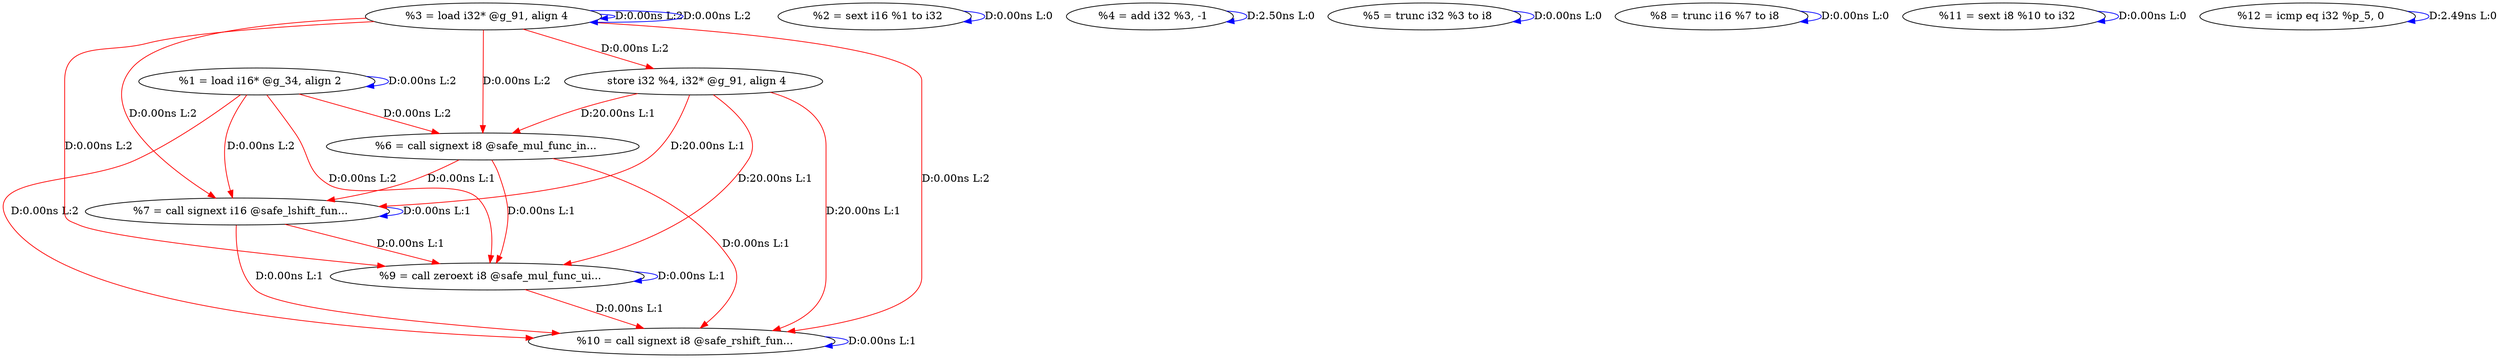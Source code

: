 digraph {
Node0x2d78af0[label="  %1 = load i16* @g_34, align 2"];
Node0x2d78af0 -> Node0x2d78af0[label="D:0.00ns L:2",color=blue];
Node0x2d79530[label="  %6 = call signext i8 @safe_mul_func_in..."];
Node0x2d78af0 -> Node0x2d79530[label="D:0.00ns L:2",color=red];
Node0x2d79610[label="  %7 = call signext i16 @safe_lshift_fun..."];
Node0x2d78af0 -> Node0x2d79610[label="D:0.00ns L:2",color=red];
Node0x2d797d0[label="  %9 = call zeroext i8 @safe_mul_func_ui..."];
Node0x2d78af0 -> Node0x2d797d0[label="D:0.00ns L:2",color=red];
Node0x2d798b0[label="  %10 = call signext i8 @safe_rshift_fun..."];
Node0x2d78af0 -> Node0x2d798b0[label="D:0.00ns L:2",color=red];
Node0x2d78fe0[label="  %2 = sext i16 %1 to i32"];
Node0x2d78fe0 -> Node0x2d78fe0[label="D:0.00ns L:0",color=blue];
Node0x2d79120[label="  %3 = load i32* @g_91, align 4"];
Node0x2d79120 -> Node0x2d79120[label="D:0.00ns L:2",color=blue];
Node0x2d79120 -> Node0x2d79120[label="D:0.00ns L:2",color=blue];
Node0x2d79370[label="  store i32 %4, i32* @g_91, align 4"];
Node0x2d79120 -> Node0x2d79370[label="D:0.00ns L:2",color=red];
Node0x2d79120 -> Node0x2d79530[label="D:0.00ns L:2",color=red];
Node0x2d79120 -> Node0x2d79610[label="D:0.00ns L:2",color=red];
Node0x2d79120 -> Node0x2d797d0[label="D:0.00ns L:2",color=red];
Node0x2d79120 -> Node0x2d798b0[label="D:0.00ns L:2",color=red];
Node0x2d79230[label="  %4 = add i32 %3, -1"];
Node0x2d79230 -> Node0x2d79230[label="D:2.50ns L:0",color=blue];
Node0x2d79370 -> Node0x2d79530[label="D:20.00ns L:1",color=red];
Node0x2d79370 -> Node0x2d79610[label="D:20.00ns L:1",color=red];
Node0x2d79370 -> Node0x2d797d0[label="D:20.00ns L:1",color=red];
Node0x2d79370 -> Node0x2d798b0[label="D:20.00ns L:1",color=red];
Node0x2d79450[label="  %5 = trunc i32 %3 to i8"];
Node0x2d79450 -> Node0x2d79450[label="D:0.00ns L:0",color=blue];
Node0x2d79530 -> Node0x2d79610[label="D:0.00ns L:1",color=red];
Node0x2d79530 -> Node0x2d797d0[label="D:0.00ns L:1",color=red];
Node0x2d79530 -> Node0x2d798b0[label="D:0.00ns L:1",color=red];
Node0x2d79610 -> Node0x2d79610[label="D:0.00ns L:1",color=blue];
Node0x2d79610 -> Node0x2d797d0[label="D:0.00ns L:1",color=red];
Node0x2d79610 -> Node0x2d798b0[label="D:0.00ns L:1",color=red];
Node0x2d796f0[label="  %8 = trunc i16 %7 to i8"];
Node0x2d796f0 -> Node0x2d796f0[label="D:0.00ns L:0",color=blue];
Node0x2d797d0 -> Node0x2d797d0[label="D:0.00ns L:1",color=blue];
Node0x2d797d0 -> Node0x2d798b0[label="D:0.00ns L:1",color=red];
Node0x2d798b0 -> Node0x2d798b0[label="D:0.00ns L:1",color=blue];
Node0x2d79990[label="  %11 = sext i8 %10 to i32"];
Node0x2d79990 -> Node0x2d79990[label="D:0.00ns L:0",color=blue];
Node0x2d79a70[label="  %12 = icmp eq i32 %p_5, 0"];
Node0x2d79a70 -> Node0x2d79a70[label="D:2.49ns L:0",color=blue];
}
